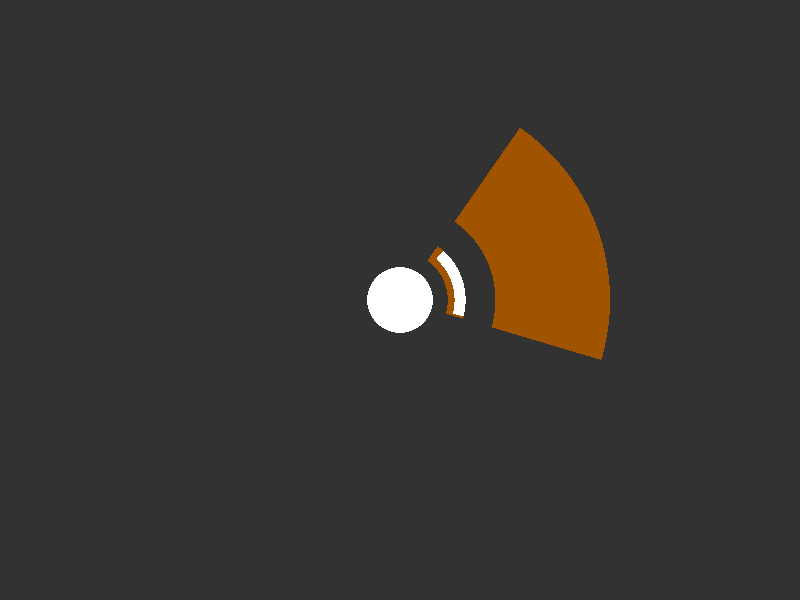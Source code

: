 #include "colors.inc"
#include "textures.inc"

#declare tubethickness = 0.25;
#macro TubeCylinder(X,Y,Z,Length,Radius)
difference
{
	cylinder
	{
	    <X,Y,Z>, <X,Y,Z+Length>, Radius
	    
	    pigment
	      {
	         color rgb <0, 0, 0>
	      }
	 }
	 
	cylinder
	{
	    <X,Y,Z-tubethickness>, <X,Y, Length+ tubethickness>, Radius-tubethickness  
	    
	    pigment
	      {
	         color rgb <0.1, 0.1, 0.1>
	      }
	 }
}
#end
//#declare StuhlObject = Stuhl(X,Y,Z)
union
{
	difference
	{
		TubeCylinder(0,0,0,30,2)
		
		box
		{
		      <1, -1, 3>, <3, 1, 9>
		      scale 1
		      rotate <0, 0, 0>
		      
		      pigment
		      {
		         color rgb <0.5, 0.2, 0>
		      }
		
		      translate y*0.5
		}
	
		box
		{
		      <1, -1, 14>, <3, 1, 20>
		      scale 1
		      rotate <0, 0, 0>
		      
		      pigment
		      {
		         color rgb <0.5, 0.2, 0>
		      }
		
		      translate y*0.5
		}
	}
	
	difference
	{
		box
		{
		      <1, -1-tubethickness, 3>, <3.5+tubethickness, 1+tubethickness, 9>
		      scale 1
		      rotate <0, 0, 0>
		      
		      pigment
		      {
		         color rgb <0.5, 0.2, 0>
		      }
		
		      translate y*0.5
		}
		
		cylinder
		{
		    <0,0,0>, <0,0,30>, 2
		    
		    pigment
		      {
		         color rgb <0.5, 0.2, 0> 
		      }
		 }
		 
		 box
		{
		      <1, -1, 3>, <3.5, 1, 9>
		      scale 1
		      rotate <0, 0, 0>
		      
		      pigment
		      {
		         color rgb <0.5, 0.2, 0>
		      }
		
		      translate y*0.5
		}
	}
}

light_source
{
   <0, 0, 2>, rgb <1, 1, 1>
}
 
 sky_sphere
{
        pigment
        {
                color rgb <1, 1, 1>
        }
}
   
global_settings
{
   assumed_gamma 1.5
   noise_generator 2
}

camera
{
   perspective
   location <0, 0, -2>
   sky <0, 1, 0>
   direction <0, 0, 1>
   right <1.3333, 0, 0>
   up <0, 1, 0>
   look_at <0, 0, 0>
}
